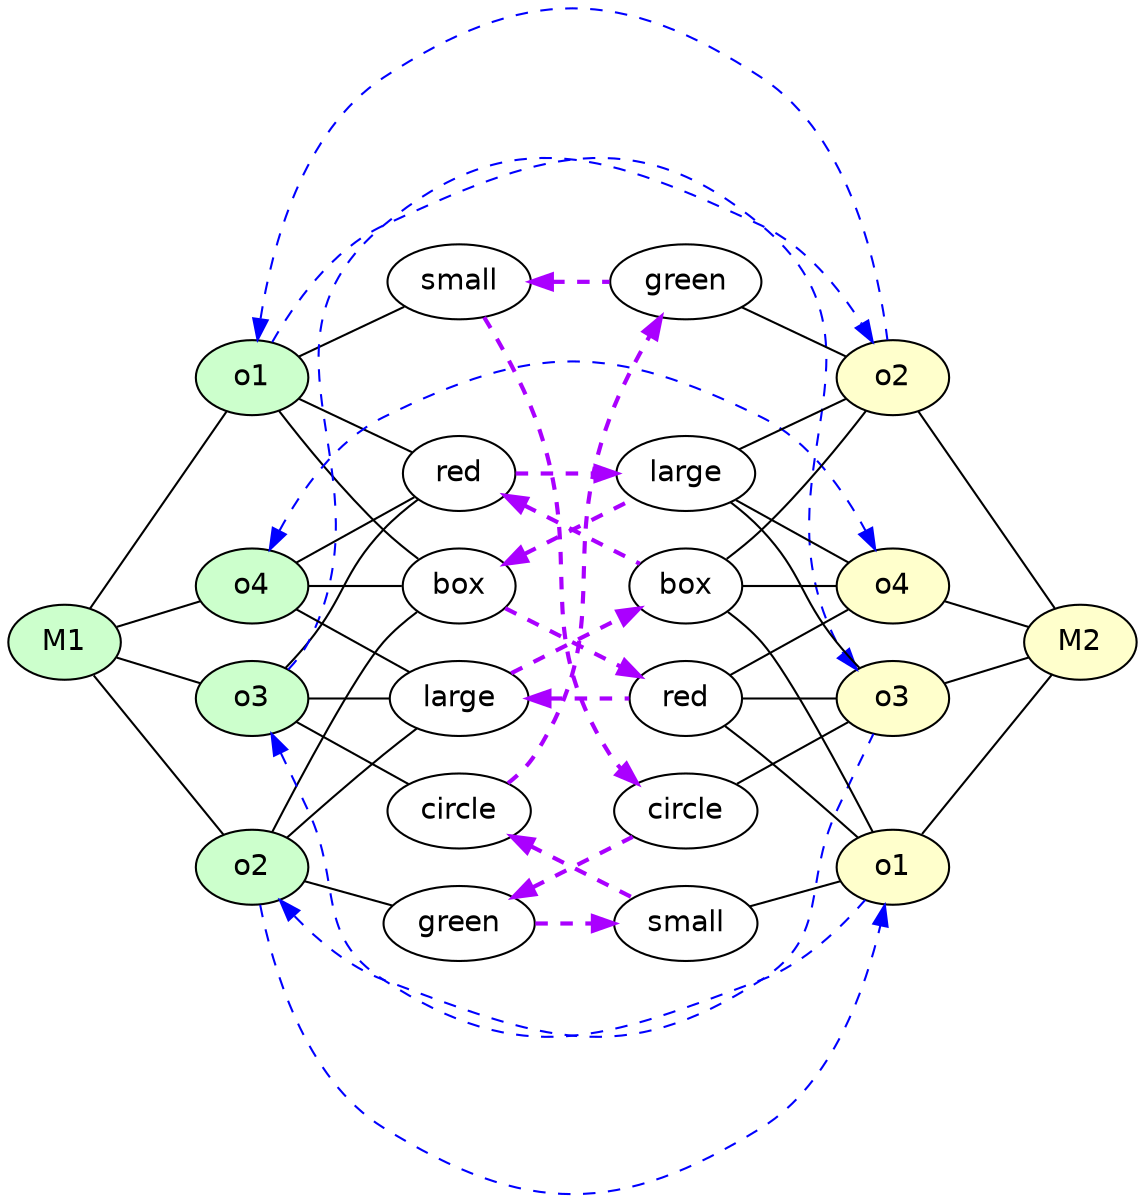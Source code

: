 strict digraph G {
	graph [bb="0,0,531.19,565.16",
		rankdir=LR
	];
	node [label="\N"];
	M1	 [fillcolor="#CCFFCC",
		fontname=Helvetica,
		height=0.5,
		pos="27,262.92",
		shape=oval,
		style=filled,
		width=0.75];
	o1_1	 [fillcolor="#CCFFCC",
		fontname=Helvetica,
		height=0.5,
		label=o1,
		pos="117,154.92",
		shape=oval,
		style=filled,
		width=0.75];
	M1 -> o1_1	 [constraint=true,
		dir=none,
		penwidth=1,
		pos="40.28,246.99 57.296,226.57 86.623,191.37 103.67,170.92"];
	o2_1	 [fillcolor="#CCFFCC",
		fontname=Helvetica,
		height=0.5,
		label=o2,
		pos="117,235.92",
		shape=oval,
		style=filled,
		width=0.75];
	M1 -> o2_1	 [constraint=true,
		dir=none,
		penwidth=1,
		pos="52.07,255.4 64.657,251.62 79.851,247.07 92.375,243.31"];
	o3_1	 [fillcolor="#CCFFCC",
		fontname=Helvetica,
		height=0.5,
		label=o3,
		pos="117,389.92",
		shape=oval,
		style=filled,
		width=0.75];
	M1 -> o3_1	 [constraint=true,
		dir=none,
		penwidth=1,
		pos="38.582,279.27 55.863,303.65 88.207,349.29 105.46,373.64"];
	o4_1	 [fillcolor="#CCFFCC",
		fontname=Helvetica,
		height=0.5,
		label=o4,
		pos="117,289.92",
		shape=oval,
		style=filled,
		width=0.75];
	M1 -> o4_1	 [constraint=true,
		dir=none,
		penwidth=1,
		pos="52.07,270.44 64.657,274.22 79.851,278.78 92.375,282.53"];
	M2	 [fillcolor="#FFFFCC",
		fontname=Helvetica,
		height=0.5,
		pos="504.19,262.92",
		shape=oval,
		style=filled,
		width=0.75];
	red_1	 [fontname=Helvetica,
		height=0.5,
		label=red,
		pos="213.8,289.92",
		shape=oval,
		width=0.75];
	o1_1 -> red_1	 [constraint=true,
		dir=none,
		pos="126.05,172.16 140.11,198.63 166.95,247.81 180,262.92 184.32,267.92 189.66,272.68 194.82,276.76"];
	box_1	 [fontname=Helvetica,
		height=0.5,
		label=box,
		pos="213.8,235.92",
		shape=oval,
		width=0.75];
	o1_1 -> box_1	 [constraint=true,
		dir=none,
		pos="133.45,169.29 146.08,180.26 164.02,195.7 180,208.92 185.21,213.23 190.93,217.85 196.16,222.02"];
	small_1	 [fontname=Helvetica,
		height=0.5,
		label=small,
		pos="213.8,127.92",
		shape=oval,
		width=0.88464];
	o1_1 -> small_1	 [constraint=true,
		dir=none,
		pos="141.93,147.97 155.15,144.28 171.45,139.73 185.18,135.9"];
	o2_2	 [fillcolor="#FFFFCC",
		fontname=Helvetica,
		height=0.5,
		label=o2,
		pos="414.19,235.92",
		shape=oval,
		style=filled,
		width=0.75];
	o1_1 -> o2_2	 [color=blue,
		constraint=true,
		dir=back,
		penwidth=1,
		pos="s,129.8,138.93 136.65,131.56 147.97,119.96 163.26,107.11 180,100.92 251.36,74.525 287.39,59.463 351.19,100.92 384.22,122.39 370.37,\
146.29 387.19,181.92 393,194.24 399.88,207.98 405.23,218.51",
		style=dashed];
	o3_2	 [fillcolor="#FFFFCC",
		fontname=Helvetica,
		height=0.5,
		label=o3,
		pos="414.19,154.92",
		shape=oval,
		style=filled,
		width=0.75];
	o1_1 -> o3_2	 [color=blue,
		constraint=true,
		penwidth=1,
		pos="e,411.17,136.85 120.02,136.85 125.87,108.28 141.72,53.497 180,29.922 244.78,-9.974 286.4,-9.974 351.19,29.922 385.43,51.011 401.73,\
97.07 408.97,127",
		style=dashed];
	box_2	 [fontname=Helvetica,
		height=0.5,
		label=box,
		pos="317.39,343.92",
		shape=oval,
		width=0.75];
	red_1 -> box_2	 [color="#AA00FF",
		constraint=true,
		dir=back,
		penwidth=2,
		pos="s,235.26,301.11 244.54,305.95 261.09,314.58 281.1,325 295.95,332.75",
		style=dashed];
	large_2	 [fontname=Helvetica,
		height=0.5,
		label=large,
		pos="317.39,235.92",
		shape=oval,
		width=0.86659];
	red_1 -> large_2	 [color="#AA00FF",
		constraint=true,
		penwidth=2,
		pos="e,294.15,248.04 235.26,278.73 249.63,271.24 268.8,261.25 285.01,252.8",
		style=dashed];
	o1_2	 [fillcolor="#FFFFCC",
		fontname=Helvetica,
		height=0.5,
		label=o1,
		pos="414.19,389.92",
		shape=oval,
		style=filled,
		width=0.75];
	o1_2 -> M2	 [constraint=true,
		dir=none,
		penwidth=1,
		pos="425.77,373.58 443.05,349.19 475.4,303.55 492.65,279.2"];
	red_2	 [fontname=Helvetica,
		height=0.5,
		label=red,
		pos="317.39,289.92",
		shape=oval,
		width=0.75];
	red_2 -> o1_2	 [constraint=true,
		dir=none,
		pos="335.45,303.34 340.7,307.51 346.32,312.23 351.19,316.92 370.12,335.15 389.53,358.48 401.7,373.79"];
	red_2 -> o3_2	 [constraint=true,
		dir=none,
		pos="336.37,276.76 341.52,272.68 346.87,267.92 351.19,262.92 364.24,247.81 391.08,198.63 405.14,172.16"];
	o4_2	 [fillcolor="#FFFFCC",
		fontname=Helvetica,
		height=0.5,
		label=o4,
		pos="414.19,289.92",
		shape=oval,
		style=filled,
		width=0.75];
	red_2 -> o4_2	 [constraint=true,
		dir=none,
		pos="344.61,289.92 357.92,289.92 373.89,289.92 387.17,289.92"];
	box_1 -> red_2	 [color="#AA00FF",
		constraint=true,
		penwidth=2,
		pos="e,295.95,278.75 235.26,247.11 250.12,254.86 270.13,265.29 286.68,273.91",
		style=dashed];
	box_1 -> large_2	 [color="#AA00FF",
		constraint=true,
		dir=back,
		penwidth=2,
		pos="s,241.02,235.92 251.14,235.92 262.55,235.92 274.98,235.92 285.95,235.92",
		style=dashed];
	box_2 -> o1_2	 [constraint=true,
		dir=none,
		pos="339.84,354.59 355.59,362.08 376.55,372.03 392.19,379.47"];
	box_2 -> o2_2	 [constraint=true,
		dir=none,
		pos="336.18,330.59 341.33,326.5 346.72,321.79 351.19,316.92 370.69,295.67 368.9,285.23 387.19,262.92 390.55,258.82 394.45,254.65 398.22,\
250.84"];
	box_2 -> o4_2	 [constraint=true,
		dir=none,
		pos="338.39,332.2 354.63,323.15 377,310.67 393.23,301.62"];
	green_2	 [fontname=Helvetica,
		height=0.5,
		label=green,
		pos="317.39,181.92",
		shape=oval,
		width=0.93881];
	small_1 -> green_2	 [color="#AA00FF",
		constraint=true,
		dir=back,
		penwidth=2,
		pos="s,237.3,140.18 246.3,144.87 261.37,152.72 278.97,161.9 292.9,169.15",
		style=dashed];
	circle_2	 [fontname=Helvetica,
		height=0.5,
		label=circle,
		pos="317.39,127.92",
		shape=oval,
		width=0.88464];
	small_1 -> circle_2	 [color="#AA00FF",
		constraint=true,
		penwidth=2,
		pos="e,285.39,127.92 245.72,127.92 255.08,127.92 265.45,127.92 275.33,127.92",
		style=dashed];
	small_2	 [fontname=Helvetica,
		height=0.5,
		label=small,
		pos="317.39,435.92",
		shape=oval,
		width=0.88464];
	small_2 -> o1_2	 [constraint=true,
		dir=none,
		pos="341.82,424.31 357.27,416.97 377.1,407.55 392.09,400.42"];
	o2_1 -> o1_2	 [color=blue,
		constraint=true,
		penwidth=1,
		pos="e,405.3,407 134.25,250 137.98,253.82 141.54,258.22 144,262.92 185.85,342.96 110.71,404.99 180,462.92 238.37,511.72 282.01,494.6 \
351.19,462.92 372.25,453.28 388.95,432.73 399.85,415.89",
		style=dashed];
	o2_1 -> box_1	 [constraint=true,
		dir=none,
		pos="144.22,235.92 157.53,235.92 173.5,235.92 186.78,235.92"];
	green_1	 [fontname=Helvetica,
		height=0.5,
		label=green,
		pos="213.8,181.92",
		shape=oval,
		width=0.93881];
	o2_1 -> green_1	 [constraint=true,
		dir=none,
		pos="138,224.2 153.35,215.64 174.18,204.03 190.11,195.13"];
	large_1	 [fontname=Helvetica,
		height=0.5,
		label=large,
		pos="213.8,343.92",
		shape=oval,
		width=0.86659];
	o2_1 -> large_1	 [constraint=true,
		dir=none,
		pos="132.97,250.84 136.74,254.65 140.64,258.82 144,262.92 162.29,285.23 160.5,295.67 180,316.92 184.16,321.46 189.13,325.86 193.95,329.75"];
	o2_1 -> o3_2	 [color=blue,
		constraint=true,
		dir=back,
		penwidth=1,
		pos="s,125.96,218.51 130.5,209.53 134.89,200.78 139.73,190.97 144,181.92 160.81,146.29 146.97,122.39 180,100.92 243.8,59.463 279.83,74.525 \
351.19,100.92 371.59,108.47 389.84,125.9 401.38,138.93",
		style=dashed];
	green_1 -> small_2	 [color="#AA00FF",
		constraint=true,
		penwidth=2,
		pos="e,306.93,418.83 235.6,195.72 240.15,199.5 244.49,203.95 247.59,208.92 286.63,271.5 258.37,301.61 283.59,370.92 288.47,384.31 295.55,\
398.43 301.97,410.08",
		style=dashed];
	green_1 -> circle_2	 [color="#AA00FF",
		constraint=true,
		dir=back,
		penwidth=2,
		pos="s,238.09,169.26 247.21,164.5 262.46,156.55 280.16,147.33 293.97,140.13",
		style=dashed];
	o2_2 -> M2	 [constraint=true,
		dir=none,
		penwidth=1,
		pos="439.26,243.44 451.84,247.22 467.04,251.78 479.56,255.53"];
	green_2 -> o2_2	 [constraint=true,
		dir=none,
		pos="340.82,194.99 356.83,203.92 377.84,215.65 393.28,224.26"];
	large_1 -> red_2	 [color="#AA00FF",
		constraint=true,
		dir=back,
		penwidth=2,
		pos="s,237.05,331.8 246.2,327.03 262.42,318.57 281.62,308.57 295.99,301.08",
		style=dashed];
	large_1 -> box_2	 [color="#AA00FF",
		constraint=true,
		penwidth=2,
		pos="e,290.34,343.92 245.16,343.92 256.19,343.92 268.7,343.92 280.17,343.92",
		style=dashed];
	large_2 -> o2_2	 [constraint=true,
		dir=none,
		pos="348.82,235.92 361.18,235.92 375.24,235.92 387.14,235.92"];
	large_2 -> o3_2	 [constraint=true,
		dir=none,
		pos="336.08,221.18 341.02,217.23 346.33,212.94 351.19,208.92 367.17,195.7 385.1,180.26 397.74,169.29"];
	large_2 -> o4_2	 [constraint=true,
		dir=none,
		pos="339.84,248.45 355.93,257.42 377.44,269.42 393.18,278.2"];
	o3_1 -> red_1	 [constraint=true,
		dir=none,
		pos="129.48,373.79 141.66,358.48 161.07,335.15 180,316.92 184.87,312.23 190.49,307.51 195.74,303.34"];
	o3_1 -> o1_2	 [color=blue,
		constraint=true,
		dir=back,
		penwidth=1,
		pos="s,118.75,408.04 120.26,418.29 125.88,452.42 140.85,508.31 180,533.92 243.67,575.57 287.51,575.57 351.19,533.92 394.58,505.54 408.26,\
439.97 412.44,408.04",
		style=dashed];
	o3_1 -> o2_2	 [color=blue,
		constraint=true,
		penwidth=1,
		pos="e,396.93,250 125.89,407 136.2,424.75 155.04,451.49 180,462.92 249.18,494.6 292.82,511.72 351.19,462.92 420.48,404.99 345.34,342.96 \
387.19,262.92 388.11,261.16 389.19,259.44 390.37,257.78",
		style=dashed];
	o3_1 -> large_1	 [constraint=true,
		dir=none,
		pos="139.45,379.25 154.42,372.14 174.09,362.79 189.43,355.5"];
	circle_1	 [fontname=Helvetica,
		height=0.5,
		label=circle,
		pos="213.8,435.92",
		shape=oval,
		width=0.88464];
	o3_1 -> circle_1	 [constraint=true,
		dir=none,
		pos="139.45,400.59 154.31,407.65 173.79,416.91 189.09,424.18"];
	o3_2 -> M2	 [constraint=true,
		dir=none,
		penwidth=1,
		pos="427.47,170.86 444.48,191.28 473.81,226.47 490.85,246.92"];
	circle_1 -> small_2	 [color="#AA00FF",
		constraint=true,
		dir=back,
		penwidth=2,
		pos="s,245.72,435.92 255.78,435.92 265.66,435.92 276.03,435.92 285.39,435.92",
		style=dashed];
	circle_1 -> green_2	 [color="#AA00FF",
		constraint=true,
		penwidth=2,
		pos="e,295.59,195.72 224.26,418.83 231.69,406.04 241.42,387.89 247.59,370.92 272.82,301.61 244.56,271.5 283.59,208.92 284.95,206.75 286.55,\
204.67 288.29,202.71",
		style=dashed];
	circle_2 -> o3_2	 [constraint=true,
		dir=none,
		pos="346.17,135.95 359.77,139.74 375.85,144.23 388.97,147.89"];
	o4_1 -> red_1	 [constraint=true,
		dir=none,
		pos="144.22,289.92 157.53,289.92 173.5,289.92 186.78,289.92"];
	o4_1 -> box_1	 [constraint=true,
		dir=none,
		pos="138,278.2 154.24,269.15 176.61,256.67 192.83,247.62"];
	o4_1 -> large_1	 [constraint=true,
		dir=none,
		pos="138,301.64 153.68,310.39 175.08,322.33 191.15,331.29"];
	o4_1 -> o4_2	 [color=blue,
		constraint=true,
		dir=both,
		penwidth=1,
		pos="s,124.68,307.39 e,406.5,307.39 129.45,316.51 139.97,335.53 157,359.67 180,370.92 248.35,404.35 282.84,404.35 351.19,370.92 374.19,\
359.67 391.22,335.53 401.73,316.51",
		style=dashed];
	o4_2 -> M2	 [constraint=true,
		dir=none,
		penwidth=1,
		pos="439.26,282.4 451.84,278.62 467.04,274.07 479.56,270.31"];
}
